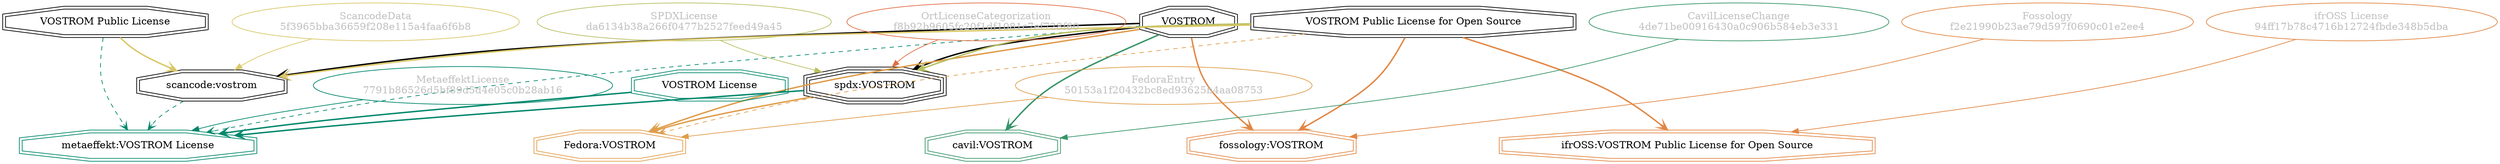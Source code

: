 strict digraph {
    node [shape=box];
    graph [splines=curved];
    4257 [label="SPDXLicense\nda6134b38a266f0477b2527feed49a45"
         ,fontcolor=gray
         ,color="#b8bf62"
         ,fillcolor="beige;1"
         ,shape=ellipse];
    4258 [label="spdx:VOSTROM"
         ,shape=tripleoctagon];
    4259 [label=VOSTROM
         ,shape=doubleoctagon];
    4260 [label="VOSTROM Public License for Open Source"
         ,shape=doubleoctagon];
    8476 [label="FedoraEntry\n50153a1f20432bc8ed93625b4aa08753"
         ,fontcolor=gray
         ,color="#e09d4b"
         ,fillcolor="beige;1"
         ,shape=ellipse];
    8477 [label="Fedora:VOSTROM"
         ,color="#e09d4b"
         ,shape=doubleoctagon];
    25064 [label="ScancodeData\n5f3965bba36659f208e115a4faa6f6b8"
          ,fontcolor=gray
          ,color="#dac767"
          ,fillcolor="beige;1"
          ,shape=ellipse];
    25065 [label="scancode:vostrom"
          ,shape=doubleoctagon];
    25066 [label="VOSTROM Public License"
          ,shape=doubleoctagon];
    28000 [label="Fossology\nf2e21990b23ae79d597f0690c01e2ee4"
          ,fontcolor=gray
          ,color="#e18745"
          ,fillcolor="beige;1"
          ,shape=ellipse];
    28001 [label="fossology:VOSTROM"
          ,color="#e18745"
          ,shape=doubleoctagon];
    35249 [label="OrtLicenseCategorization\nf8b92b9605fc20f1df1081c7ef728f60"
          ,fontcolor=gray
          ,color="#e06f45"
          ,fillcolor="beige;1"
          ,shape=ellipse];
    38106 [label="CavilLicenseChange\n4de71be00916430a0c906b584eb3e331"
          ,fontcolor=gray
          ,color="#379469"
          ,fillcolor="beige;1"
          ,shape=ellipse];
    38107 [label="cavil:VOSTROM"
          ,color="#379469"
          ,shape=doubleoctagon];
    49341 [label="MetaeffektLicense\n7791b86526d5bf89d5d4e05c0b28ab16"
          ,fontcolor=gray
          ,color="#00876c"
          ,fillcolor="beige;1"
          ,shape=ellipse];
    49342 [label="metaeffekt:VOSTROM License"
          ,color="#00876c"
          ,shape=doubleoctagon];
    49343 [label="VOSTROM License"
          ,color="#00876c"
          ,shape=doubleoctagon];
    54928 [label="ifrOSS License\n94ff17b78c4716b12724fbde348b5dba"
          ,fontcolor=gray
          ,color="#e18745"
          ,fillcolor="beige;1"
          ,shape=ellipse];
    54929 [label="ifrOSS:VOSTROM Public License for Open Source"
          ,color="#e18745"
          ,shape=doubleoctagon];
    4257 -> 4258 [weight=0.5
                 ,color="#b8bf62"];
    4258 -> 8477 [style=bold
                 ,arrowhead=vee
                 ,weight=0.7
                 ,color="#e09d4b"];
    4258 -> 49342 [style=bold
                  ,arrowhead=vee
                  ,weight=0.7
                  ,color="#00876c"];
    4259 -> 4258 [style=bold
                 ,arrowhead=vee
                 ,weight=0.7];
    4259 -> 8477 [style=bold
                 ,arrowhead=vee
                 ,weight=0.7
                 ,color="#e09d4b"];
    4259 -> 8477 [style=bold
                 ,arrowhead=vee
                 ,weight=0.7
                 ,color="#e09d4b"];
    4259 -> 25065 [style=bold
                  ,arrowhead=vee
                  ,weight=0.7];
    4259 -> 28001 [style=bold
                  ,arrowhead=vee
                  ,weight=0.7
                  ,color="#e18745"];
    4259 -> 38107 [style=bold
                  ,arrowhead=vee
                  ,weight=0.7
                  ,color="#379469"];
    4259 -> 38107 [style=bold
                  ,arrowhead=vee
                  ,weight=0.7
                  ,color="#379469"];
    4259 -> 49342 [style=dashed
                  ,arrowhead=vee
                  ,weight=0.5
                  ,color="#00876c"];
    4260 -> 4258 [style=bold
                 ,arrowhead=vee
                 ,weight=0.7
                 ,color="#b8bf62"];
    4260 -> 8477 [style=dashed
                 ,arrowhead=vee
                 ,weight=0.5
                 ,color="#e09d4b"];
    4260 -> 25065 [style=bold
                  ,arrowhead=vee
                  ,weight=0.7
                  ,color="#dac767"];
    4260 -> 28001 [style=bold
                  ,arrowhead=vee
                  ,weight=0.7
                  ,color="#e18745"];
    4260 -> 54929 [style=bold
                  ,arrowhead=vee
                  ,weight=0.7
                  ,color="#e18745"];
    4260 -> 54929 [style=bold
                  ,arrowhead=vee
                  ,weight=0.7
                  ,color="#e18745"];
    8476 -> 8477 [weight=0.5
                 ,color="#e09d4b"];
    25064 -> 25065 [weight=0.5
                   ,color="#dac767"];
    25065 -> 49342 [style=dashed
                   ,arrowhead=vee
                   ,weight=0.5
                   ,color="#00876c"];
    25066 -> 25065 [style=bold
                   ,arrowhead=vee
                   ,weight=0.7
                   ,color="#dac767"];
    25066 -> 49342 [style=dashed
                   ,arrowhead=vee
                   ,weight=0.5
                   ,color="#00876c"];
    28000 -> 28001 [weight=0.5
                   ,color="#e18745"];
    35249 -> 4258 [weight=0.5
                  ,color="#e06f45"];
    38106 -> 38107 [weight=0.5
                   ,color="#379469"];
    49341 -> 49342 [weight=0.5
                   ,color="#00876c"];
    49343 -> 49342 [style=bold
                   ,arrowhead=vee
                   ,weight=0.7
                   ,color="#00876c"];
    49343 -> 49342 [style=bold
                   ,arrowhead=vee
                   ,weight=0.7
                   ,color="#00876c"];
    54928 -> 54929 [weight=0.5
                   ,color="#e18745"];
}
